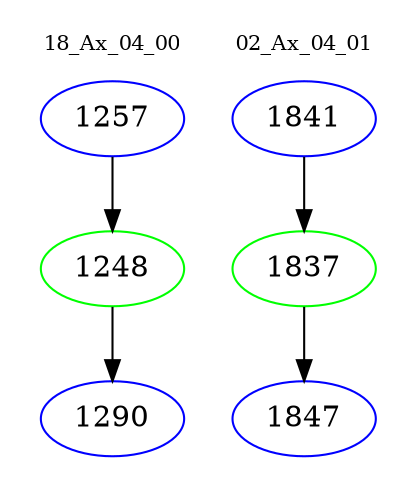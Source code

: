 digraph{
subgraph cluster_0 {
color = white
label = "18_Ax_04_00";
fontsize=10;
T0_1257 [label="1257", color="blue"]
T0_1257 -> T0_1248 [color="black"]
T0_1248 [label="1248", color="green"]
T0_1248 -> T0_1290 [color="black"]
T0_1290 [label="1290", color="blue"]
}
subgraph cluster_1 {
color = white
label = "02_Ax_04_01";
fontsize=10;
T1_1841 [label="1841", color="blue"]
T1_1841 -> T1_1837 [color="black"]
T1_1837 [label="1837", color="green"]
T1_1837 -> T1_1847 [color="black"]
T1_1847 [label="1847", color="blue"]
}
}

